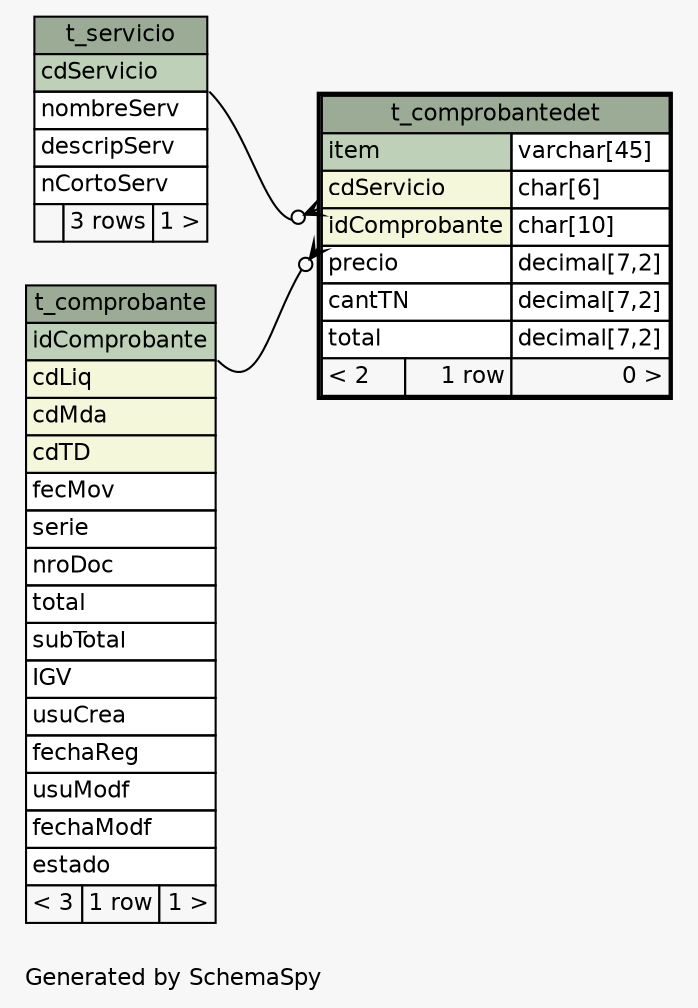 // dot null on Windows 7 6.1
// SchemaSpy rev 590
digraph "oneDegreeRelationshipsDiagram" {
  graph [
    rankdir="RL"
    bgcolor="#f7f7f7"
    label="\nGenerated by SchemaSpy"
    labeljust="l"
    nodesep="0.18"
    ranksep="0.46"
    fontname="Helvetica"
    fontsize="11"
  ];
  node [
    fontname="Helvetica"
    fontsize="11"
    shape="plaintext"
  ];
  edge [
    arrowsize="0.8"
  ];
  "t_comprobantedet":"cdServicio":sw -> "t_servicio":"cdServicio":se [arrowhead=none dir=back arrowtail=crowodot];
  "t_comprobantedet":"idComprobante":sw -> "t_comprobante":"idComprobante":se [arrowhead=none dir=back arrowtail=crowodot];
  "t_comprobante" [
    label=<
    <TABLE BORDER="0" CELLBORDER="1" CELLSPACING="0" BGCOLOR="#ffffff">
      <TR><TD COLSPAN="3" BGCOLOR="#9bab96" ALIGN="CENTER">t_comprobante</TD></TR>
      <TR><TD PORT="idComprobante" COLSPAN="3" BGCOLOR="#bed1b8" ALIGN="LEFT">idComprobante</TD></TR>
      <TR><TD PORT="cdLiq" COLSPAN="3" BGCOLOR="#f4f7da" ALIGN="LEFT">cdLiq</TD></TR>
      <TR><TD PORT="cdMda" COLSPAN="3" BGCOLOR="#f4f7da" ALIGN="LEFT">cdMda</TD></TR>
      <TR><TD PORT="cdTD" COLSPAN="3" BGCOLOR="#f4f7da" ALIGN="LEFT">cdTD</TD></TR>
      <TR><TD PORT="fecMov" COLSPAN="3" ALIGN="LEFT">fecMov</TD></TR>
      <TR><TD PORT="serie" COLSPAN="3" ALIGN="LEFT">serie</TD></TR>
      <TR><TD PORT="nroDoc" COLSPAN="3" ALIGN="LEFT">nroDoc</TD></TR>
      <TR><TD PORT="total" COLSPAN="3" ALIGN="LEFT">total</TD></TR>
      <TR><TD PORT="subTotal" COLSPAN="3" ALIGN="LEFT">subTotal</TD></TR>
      <TR><TD PORT="IGV" COLSPAN="3" ALIGN="LEFT">IGV</TD></TR>
      <TR><TD PORT="usuCrea" COLSPAN="3" ALIGN="LEFT">usuCrea</TD></TR>
      <TR><TD PORT="fechaReg" COLSPAN="3" ALIGN="LEFT">fechaReg</TD></TR>
      <TR><TD PORT="usuModf" COLSPAN="3" ALIGN="LEFT">usuModf</TD></TR>
      <TR><TD PORT="fechaModf" COLSPAN="3" ALIGN="LEFT">fechaModf</TD></TR>
      <TR><TD PORT="estado" COLSPAN="3" ALIGN="LEFT">estado</TD></TR>
      <TR><TD ALIGN="LEFT" BGCOLOR="#f7f7f7">&lt; 3</TD><TD ALIGN="RIGHT" BGCOLOR="#f7f7f7">1 row</TD><TD ALIGN="RIGHT" BGCOLOR="#f7f7f7">1 &gt;</TD></TR>
    </TABLE>>
    URL="t_comprobante.html"
    tooltip="t_comprobante"
  ];
  "t_comprobantedet" [
    label=<
    <TABLE BORDER="2" CELLBORDER="1" CELLSPACING="0" BGCOLOR="#ffffff">
      <TR><TD COLSPAN="3" BGCOLOR="#9bab96" ALIGN="CENTER">t_comprobantedet</TD></TR>
      <TR><TD PORT="item" COLSPAN="2" BGCOLOR="#bed1b8" ALIGN="LEFT">item</TD><TD PORT="item.type" ALIGN="LEFT">varchar[45]</TD></TR>
      <TR><TD PORT="cdServicio" COLSPAN="2" BGCOLOR="#f4f7da" ALIGN="LEFT">cdServicio</TD><TD PORT="cdServicio.type" ALIGN="LEFT">char[6]</TD></TR>
      <TR><TD PORT="idComprobante" COLSPAN="2" BGCOLOR="#f4f7da" ALIGN="LEFT">idComprobante</TD><TD PORT="idComprobante.type" ALIGN="LEFT">char[10]</TD></TR>
      <TR><TD PORT="precio" COLSPAN="2" ALIGN="LEFT">precio</TD><TD PORT="precio.type" ALIGN="LEFT">decimal[7,2]</TD></TR>
      <TR><TD PORT="cantTN" COLSPAN="2" ALIGN="LEFT">cantTN</TD><TD PORT="cantTN.type" ALIGN="LEFT">decimal[7,2]</TD></TR>
      <TR><TD PORT="total" COLSPAN="2" ALIGN="LEFT">total</TD><TD PORT="total.type" ALIGN="LEFT">decimal[7,2]</TD></TR>
      <TR><TD ALIGN="LEFT" BGCOLOR="#f7f7f7">&lt; 2</TD><TD ALIGN="RIGHT" BGCOLOR="#f7f7f7">1 row</TD><TD ALIGN="RIGHT" BGCOLOR="#f7f7f7">0 &gt;</TD></TR>
    </TABLE>>
    URL="t_comprobantedet.html"
    tooltip="t_comprobantedet"
  ];
  "t_servicio" [
    label=<
    <TABLE BORDER="0" CELLBORDER="1" CELLSPACING="0" BGCOLOR="#ffffff">
      <TR><TD COLSPAN="3" BGCOLOR="#9bab96" ALIGN="CENTER">t_servicio</TD></TR>
      <TR><TD PORT="cdServicio" COLSPAN="3" BGCOLOR="#bed1b8" ALIGN="LEFT">cdServicio</TD></TR>
      <TR><TD PORT="nombreServ" COLSPAN="3" ALIGN="LEFT">nombreServ</TD></TR>
      <TR><TD PORT="descripServ" COLSPAN="3" ALIGN="LEFT">descripServ</TD></TR>
      <TR><TD PORT="nCortoServ" COLSPAN="3" ALIGN="LEFT">nCortoServ</TD></TR>
      <TR><TD ALIGN="LEFT" BGCOLOR="#f7f7f7">  </TD><TD ALIGN="RIGHT" BGCOLOR="#f7f7f7">3 rows</TD><TD ALIGN="RIGHT" BGCOLOR="#f7f7f7">1 &gt;</TD></TR>
    </TABLE>>
    URL="t_servicio.html"
    tooltip="t_servicio"
  ];
}
